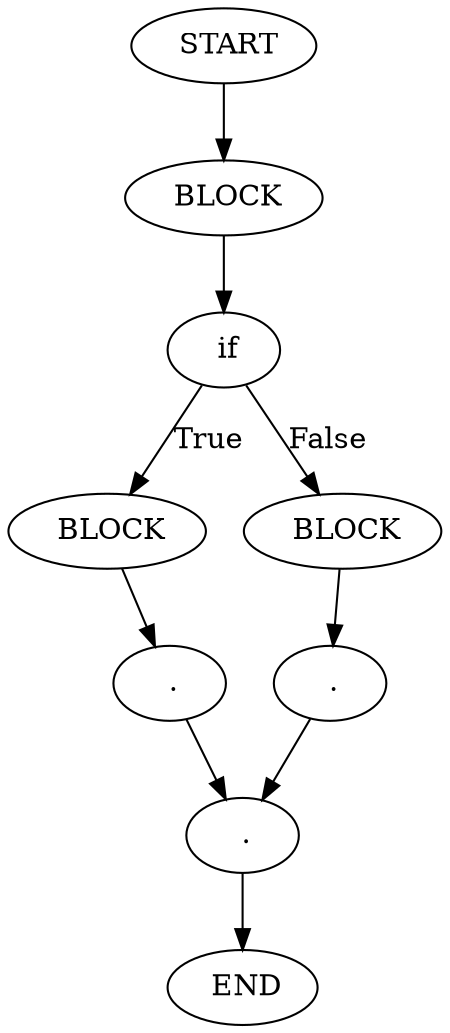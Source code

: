 digraph testGraph {
2[label=" START"]
5[label="BLOCK"]
2 -> 5[color=black]
5[label=" BLOCK"]
6[label="if"]
5 -> 6[color=black]
6[label=" if"]
7[label="BLOCK"]
6 -> 7[label="True",color=black]
8[label="BLOCK"]
6 -> 8[label="False",color=black]
7[label=" BLOCK"]
9[label="."]
7 -> 9[color=black]
8[label=" BLOCK"]
13[label="."]
8 -> 13[color=black]
9[label=" ."]
19[label="."]
9 -> 19[color=black]
13[label=" ."]
19[label="."]
13 -> 19[color=black]
19[label=" ."]
3[label="END"]
19 -> 3[color=black]
3[label=" END"]
}
